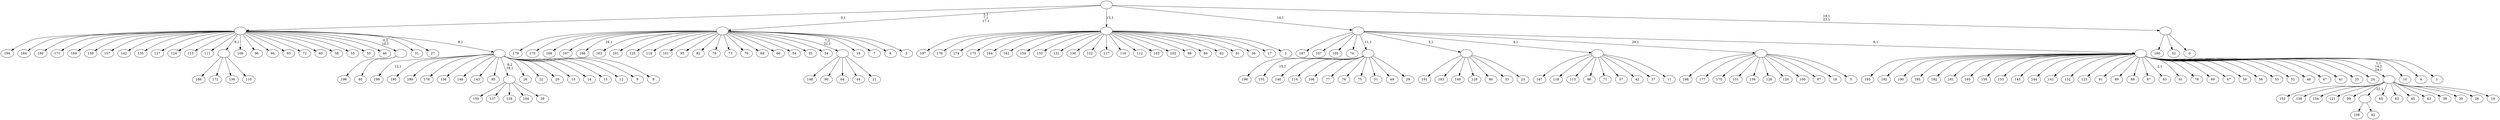 digraph T {
	225 [label="199"]
	223 [label="198"]
	222 [label="197"]
	221 [label="196"]
	220 [label="195"]
	219 [label="194"]
	218 [label="193"]
	217 [label="192"]
	216 [label="191"]
	215 [label="190"]
	214 [label="189"]
	213 [label="188"]
	212 [label="187"]
	211 [label="186"]
	210 [label="185"]
	209 [label="184"]
	208 [label="183"]
	207 [label="182"]
	206 [label="181"]
	205 [label="180"]
	204 [label="179"]
	203 [label="178"]
	202 [label="177"]
	201 [label="176"]
	200 [label="175"]
	199 [label="174"]
	198 [label="173"]
	197 [label="172"]
	196 [label="171"]
	195 [label="170"]
	194 [label="169"]
	193 [label="168"]
	192 [label="167"]
	191 [label="166"]
	189 [label="165"]
	188 [label="164"]
	187 [label="163"]
	186 [label="162"]
	185 [label="161"]
	184 [label="160"]
	183 [label="159"]
	182 [label="158"]
	181 [label="157"]
	180 [label="156"]
	179 [label="155"]
	177 [label="154"]
	176 [label="153"]
	175 [label="152"]
	174 [label="151"]
	173 [label="150"]
	172 [label="149"]
	171 [label="148"]
	170 [label="147"]
	169 [label="146"]
	168 [label="145"]
	167 [label="144"]
	166 [label="143"]
	165 [label="142"]
	164 [label="141"]
	163 [label="140"]
	162 [label="139"]
	161 [label="138"]
	160 [label="137"]
	159 [label="136"]
	158 [label="135"]
	157 [label="134"]
	156 [label="133"]
	155 [label="132"]
	154 [label="131"]
	153 [label="130"]
	152 [label="129"]
	151 [label="128"]
	150 [label="127"]
	149 [label="126"]
	148 [label="125"]
	147 [label="124"]
	146 [label="123"]
	145 [label="122"]
	144 [label="121"]
	143 [label="120"]
	142 [label="119"]
	141 [label="118"]
	140 [label="117"]
	139 [label="116"]
	138 [label="115"]
	137 [label="114"]
	136 [label="113"]
	135 [label="112"]
	134 [label="111"]
	133 [label="110"]
	132 [label=""]
	131 [label="109"]
	130 [label="108"]
	129 [label="107"]
	128 [label="106"]
	127 [label="105"]
	126 [label="104"]
	125 [label="103"]
	124 [label="102"]
	123 [label="101"]
	122 [label="100"]
	121 [label="99"]
	120 [label="98"]
	119 [label="97"]
	118 [label="96"]
	117 [label="95"]
	116 [label="94"]
	115 [label="93"]
	114 [label="92"]
	113 [label=""]
	112 [label="91"]
	111 [label="90"]
	110 [label="89"]
	109 [label="88"]
	108 [label="87"]
	107 [label="86"]
	106 [label="85"]
	105 [label="84"]
	104 [label="83"]
	102 [label="82"]
	101 [label="81"]
	100 [label="80"]
	99 [label="79"]
	98 [label="78"]
	97 [label="77"]
	96 [label="76"]
	95 [label="75"]
	94 [label="74"]
	93 [label="73"]
	92 [label="72"]
	91 [label="71"]
	90 [label="70"]
	89 [label="69"]
	88 [label="68"]
	87 [label="67"]
	86 [label="66"]
	85 [label="65"]
	84 [label="64"]
	83 [label="63"]
	82 [label="62"]
	81 [label="61"]
	80 [label="60"]
	79 [label="59"]
	78 [label="58"]
	77 [label="57"]
	76 [label="56"]
	75 [label="55"]
	74 [label="54"]
	73 [label="53"]
	72 [label="52"]
	71 [label="51"]
	70 [label="50"]
	69 [label="49"]
	68 [label="48"]
	67 [label="47"]
	66 [label="46"]
	65 [label="45"]
	64 [label="44"]
	63 [label="43"]
	62 [label="42"]
	61 [label="41"]
	60 [label="40"]
	59 [label=""]
	58 [label="39"]
	57 [label=""]
	56 [label="38"]
	55 [label="37"]
	54 [label="36"]
	53 [label="35"]
	52 [label="34"]
	51 [label="33"]
	50 [label="32"]
	49 [label="31"]
	48 [label="30"]
	47 [label="29"]
	46 [label=""]
	45 [label="28"]
	44 [label="27"]
	43 [label="26"]
	42 [label="25"]
	41 [label="24"]
	40 [label="23"]
	39 [label=""]
	38 [label="22"]
	37 [label="21"]
	36 [label=""]
	35 [label="20"]
	34 [label="19"]
	33 [label=""]
	31 [label="18"]
	30 [label="17"]
	29 [label="16"]
	28 [label="15"]
	27 [label="14"]
	26 [label="13"]
	25 [label="12"]
	24 [label="11"]
	23 [label=""]
	22 [label="10"]
	21 [label="9"]
	20 [label="8"]
	19 [label=""]
	18 [label=""]
	17 [label="7"]
	16 [label="6"]
	15 [label="5"]
	14 [label=""]
	13 [label="4"]
	12 [label="3"]
	11 [label=""]
	8 [label="2"]
	7 [label=""]
	6 [label="1"]
	5 [label=""]
	4 [label=""]
	3 [label="0"]
	2 [label=""]
	0 [label=""]
	132 -> 211 [label=""]
	132 -> 197 [label=""]
	132 -> 159 [label=""]
	132 -> 133 [label=""]
	113 -> 130 [label=""]
	113 -> 114 [label=""]
	59 -> 221 [label=""]
	59 -> 60 [label=""]
	57 -> 173 [label=""]
	57 -> 160 [label=""]
	57 -> 152 [label=""]
	57 -> 126 [label=""]
	57 -> 58 [label=""]
	46 -> 179 [label="15,1"]
	46 -> 223 [label=""]
	46 -> 163 [label=""]
	46 -> 137 [label=""]
	46 -> 128 [label=""]
	46 -> 97 [label=""]
	46 -> 96 [label=""]
	46 -> 95 [label=""]
	46 -> 71 [label=""]
	46 -> 69 [label=""]
	46 -> 47 [label=""]
	39 -> 216 [label=""]
	39 -> 208 [label=""]
	39 -> 172 [label=""]
	39 -> 151 [label=""]
	39 -> 100 [label=""]
	39 -> 51 [label=""]
	39 -> 40 [label=""]
	36 -> 171 [label=""]
	36 -> 111 [label=""]
	36 -> 84 [label=""]
	36 -> 64 [label=""]
	36 -> 37 [label=""]
	33 -> 175 [label=""]
	33 -> 161 [label=""]
	33 -> 157 [label=""]
	33 -> 144 [label=""]
	33 -> 121 [label=""]
	33 -> 113 [label="22,1"]
	33 -> 85 [label=""]
	33 -> 83 [label=""]
	33 -> 65 [label=""]
	33 -> 63 [label=""]
	33 -> 56 [label=""]
	33 -> 48 [label=""]
	33 -> 43 [label=""]
	33 -> 34 [label=""]
	23 -> 170 [label=""]
	23 -> 141 [label=""]
	23 -> 136 [label=""]
	23 -> 107 [label=""]
	23 -> 91 [label=""]
	23 -> 77 [label=""]
	23 -> 62 [label=""]
	23 -> 55 [label=""]
	23 -> 24 [label=""]
	19 -> 225 [label="12,1"]
	19 -> 220 [label=""]
	19 -> 214 [label=""]
	19 -> 201 [label=""]
	19 -> 180 [label=""]
	19 -> 169 [label=""]
	19 -> 166 [label=""]
	19 -> 106 [label=""]
	19 -> 57 [label="8,2\n18,1"]
	19 -> 45 [label=""]
	19 -> 38 [label=""]
	19 -> 35 [label=""]
	19 -> 28 [label=""]
	19 -> 27 [label=""]
	19 -> 26 [label=""]
	19 -> 25 [label=""]
	19 -> 21 [label=""]
	19 -> 20 [label=""]
	18 -> 219 [label=""]
	18 -> 209 [label=""]
	18 -> 205 [label=""]
	18 -> 196 [label=""]
	18 -> 194 [label=""]
	18 -> 183 [label=""]
	18 -> 181 [label=""]
	18 -> 165 [label=""]
	18 -> 158 [label=""]
	18 -> 150 [label=""]
	18 -> 147 [label=""]
	18 -> 138 [label=""]
	18 -> 134 [label=""]
	18 -> 132 [label="9,1"]
	18 -> 131 [label=""]
	18 -> 118 [label=""]
	18 -> 116 [label=""]
	18 -> 115 [label=""]
	18 -> 92 [label=""]
	18 -> 80 [label=""]
	18 -> 78 [label=""]
	18 -> 75 [label=""]
	18 -> 70 [label=""]
	18 -> 66 [label=""]
	18 -> 59 [label="0,2\n10,1"]
	18 -> 49 [label=""]
	18 -> 44 [label=""]
	18 -> 19 [label="8,1"]
	14 -> 213 [label=""]
	14 -> 202 [label=""]
	14 -> 200 [label=""]
	14 -> 174 [label=""]
	14 -> 162 [label=""]
	14 -> 149 [label=""]
	14 -> 143 [label=""]
	14 -> 122 [label=""]
	14 -> 119 [label=""]
	14 -> 31 [label=""]
	14 -> 15 [label=""]
	11 -> 191 [label="16,1"]
	11 -> 204 [label=""]
	11 -> 195 [label=""]
	11 -> 193 [label=""]
	11 -> 192 [label=""]
	11 -> 187 [label=""]
	11 -> 185 [label=""]
	11 -> 148 [label=""]
	11 -> 142 [label=""]
	11 -> 123 [label=""]
	11 -> 117 [label=""]
	11 -> 102 [label=""]
	11 -> 99 [label=""]
	11 -> 93 [label=""]
	11 -> 90 [label=""]
	11 -> 88 [label=""]
	11 -> 86 [label=""]
	11 -> 74 [label=""]
	11 -> 53 [label=""]
	11 -> 52 [label=""]
	11 -> 36 [label="7,2\n21,1"]
	11 -> 29 [label=""]
	11 -> 17 [label=""]
	11 -> 16 [label=""]
	11 -> 12 [label=""]
	7 -> 222 [label=""]
	7 -> 203 [label=""]
	7 -> 199 [label=""]
	7 -> 198 [label=""]
	7 -> 188 [label=""]
	7 -> 186 [label=""]
	7 -> 177 [label=""]
	7 -> 156 [label=""]
	7 -> 154 [label=""]
	7 -> 153 [label=""]
	7 -> 145 [label=""]
	7 -> 140 [label=""]
	7 -> 139 [label=""]
	7 -> 135 [label=""]
	7 -> 125 [label=""]
	7 -> 124 [label=""]
	7 -> 120 [label=""]
	7 -> 105 [label=""]
	7 -> 82 [label=""]
	7 -> 81 [label=""]
	7 -> 54 [label=""]
	7 -> 30 [label=""]
	7 -> 8 [label=""]
	5 -> 33 [label="1,1\n14,2\n24,1"]
	5 -> 104 [label="2,1"]
	5 -> 218 [label=""]
	5 -> 217 [label=""]
	5 -> 215 [label=""]
	5 -> 210 [label=""]
	5 -> 207 [label=""]
	5 -> 206 [label=""]
	5 -> 189 [label=""]
	5 -> 182 [label=""]
	5 -> 176 [label=""]
	5 -> 168 [label=""]
	5 -> 167 [label=""]
	5 -> 164 [label=""]
	5 -> 155 [label=""]
	5 -> 146 [label=""]
	5 -> 112 [label=""]
	5 -> 110 [label=""]
	5 -> 109 [label=""]
	5 -> 108 [label=""]
	5 -> 101 [label=""]
	5 -> 98 [label=""]
	5 -> 89 [label=""]
	5 -> 87 [label=""]
	5 -> 79 [label=""]
	5 -> 76 [label=""]
	5 -> 73 [label=""]
	5 -> 72 [label=""]
	5 -> 68 [label=""]
	5 -> 67 [label=""]
	5 -> 61 [label=""]
	5 -> 42 [label=""]
	5 -> 41 [label=""]
	5 -> 22 [label=""]
	5 -> 13 [label=""]
	5 -> 6 [label=""]
	4 -> 212 [label=""]
	4 -> 129 [label=""]
	4 -> 127 [label=""]
	4 -> 94 [label=""]
	4 -> 46 [label="11,1"]
	4 -> 39 [label="3,1"]
	4 -> 23 [label="4,1"]
	4 -> 14 [label="20,1"]
	4 -> 5 [label="6,1"]
	2 -> 184 [label=""]
	2 -> 50 [label=""]
	2 -> 3 [label=""]
	0 -> 2 [label="19,1\n23,1"]
	0 -> 11 [label="5,1\n7,1\n17,1"]
	0 -> 18 [label="0,1"]
	0 -> 7 [label="13,1"]
	0 -> 4 [label="14,1"]
}
